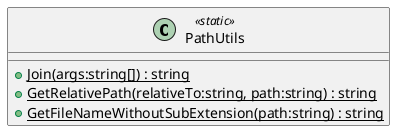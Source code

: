 @startuml
class PathUtils <<static>> {
    + {static} Join(args:string[]) : string
    + {static} GetRelativePath(relativeTo:string, path:string) : string
    + {static} GetFileNameWithoutSubExtension(path:string) : string
}
@enduml
